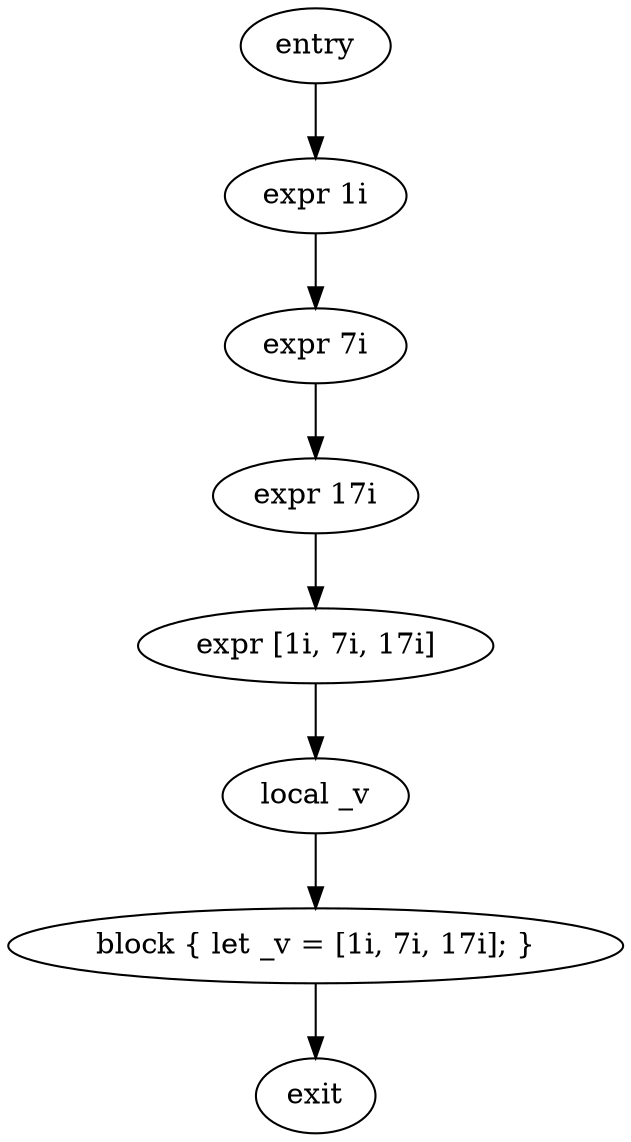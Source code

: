 digraph block {
    N0[label="entry"];
    N1[label="exit"];
    N2[label="expr 1i"];
    N3[label="expr 7i"];
    N4[label="expr 17i"];
    N5[label="expr [1i, 7i, 17i]"];
    N6[label="local _v"];
    N7[label="block { let _v = [1i, 7i, 17i]; }"];
    N0 -> N2;
    N2 -> N3;
    N3 -> N4;
    N4 -> N5;
    N5 -> N6;
    N6 -> N7;
    N7 -> N1;
}
